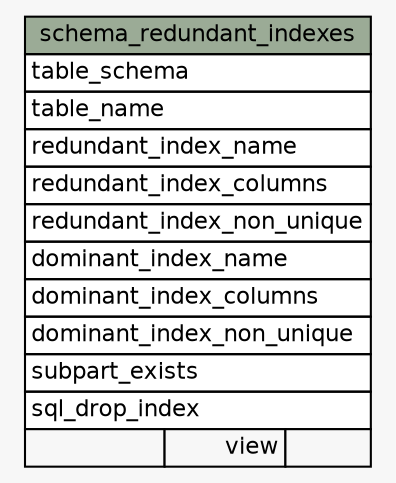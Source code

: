// dot 2.44.1 on Linux 5.5.13-arch2-1
// SchemaSpy rev 590
digraph "schema_redundant_indexes" {
  graph [
    rankdir="RL"
    bgcolor="#f7f7f7"
    nodesep="0.18"
    ranksep="0.46"
    fontname="Helvetica"
    fontsize="11"
  ];
  node [
    fontname="Helvetica"
    fontsize="11"
    shape="plaintext"
  ];
  edge [
    arrowsize="0.8"
  ];
  "schema_redundant_indexes" [
    label=<
    <TABLE BORDER="0" CELLBORDER="1" CELLSPACING="0" BGCOLOR="#ffffff">
      <TR><TD COLSPAN="3" BGCOLOR="#9bab96" ALIGN="CENTER">schema_redundant_indexes</TD></TR>
      <TR><TD PORT="table_schema" COLSPAN="3" ALIGN="LEFT">table_schema</TD></TR>
      <TR><TD PORT="table_name" COLSPAN="3" ALIGN="LEFT">table_name</TD></TR>
      <TR><TD PORT="redundant_index_name" COLSPAN="3" ALIGN="LEFT">redundant_index_name</TD></TR>
      <TR><TD PORT="redundant_index_columns" COLSPAN="3" ALIGN="LEFT">redundant_index_columns</TD></TR>
      <TR><TD PORT="redundant_index_non_unique" COLSPAN="3" ALIGN="LEFT">redundant_index_non_unique</TD></TR>
      <TR><TD PORT="dominant_index_name" COLSPAN="3" ALIGN="LEFT">dominant_index_name</TD></TR>
      <TR><TD PORT="dominant_index_columns" COLSPAN="3" ALIGN="LEFT">dominant_index_columns</TD></TR>
      <TR><TD PORT="dominant_index_non_unique" COLSPAN="3" ALIGN="LEFT">dominant_index_non_unique</TD></TR>
      <TR><TD PORT="subpart_exists" COLSPAN="3" ALIGN="LEFT">subpart_exists</TD></TR>
      <TR><TD PORT="sql_drop_index" COLSPAN="3" ALIGN="LEFT">sql_drop_index</TD></TR>
      <TR><TD ALIGN="LEFT" BGCOLOR="#f7f7f7">  </TD><TD ALIGN="RIGHT" BGCOLOR="#f7f7f7">view</TD><TD ALIGN="RIGHT" BGCOLOR="#f7f7f7">  </TD></TR>
    </TABLE>>
    URL="tables/schema_redundant_indexes.html"
    tooltip="schema_redundant_indexes"
  ];
}
